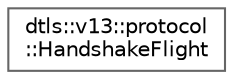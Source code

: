 digraph "Graphical Class Hierarchy"
{
 // LATEX_PDF_SIZE
  bgcolor="transparent";
  edge [fontname=Helvetica,fontsize=10,labelfontname=Helvetica,labelfontsize=10];
  node [fontname=Helvetica,fontsize=10,shape=box,height=0.2,width=0.4];
  rankdir="LR";
  Node0 [id="Node000000",label="dtls::v13::protocol\l::HandshakeFlight",height=0.2,width=0.4,color="grey40", fillcolor="white", style="filled",URL="$classdtls_1_1v13_1_1protocol_1_1HandshakeFlight.html",tooltip=" "];
}
